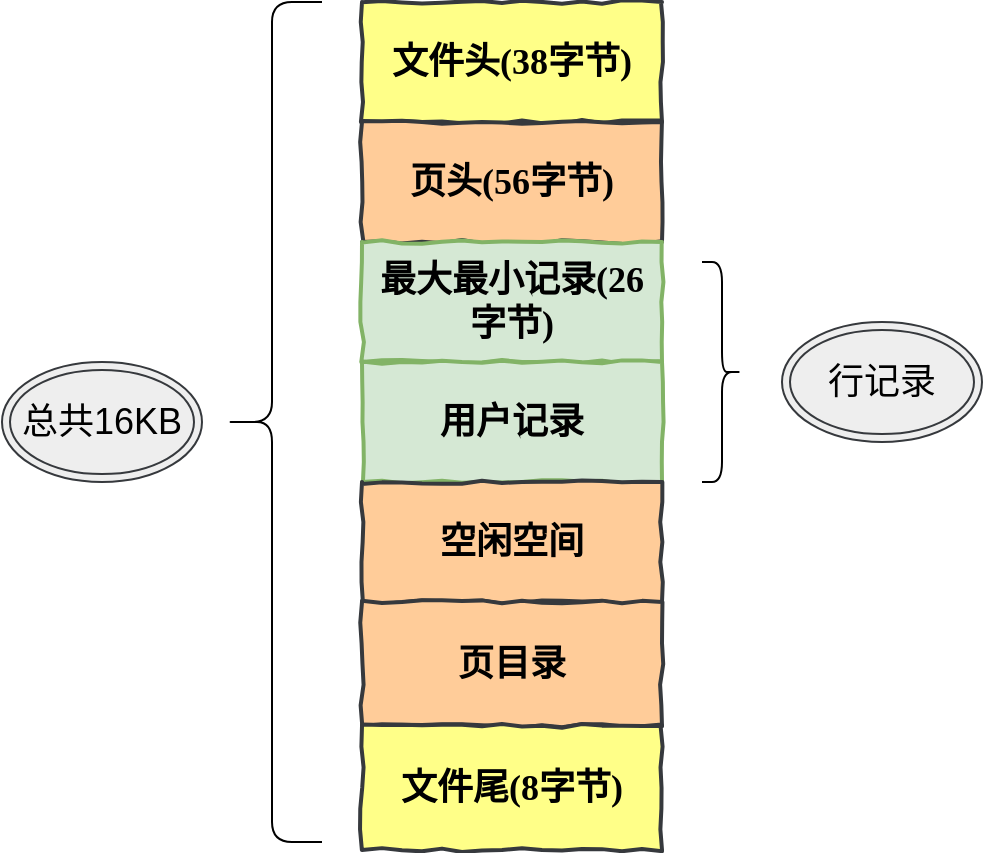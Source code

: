 <mxfile version="13.0.9" type="device"><diagram id="tkps02FquIIN4W_prVn7" name="第 1 页"><mxGraphModel dx="793" dy="490" grid="1" gridSize="10" guides="1" tooltips="1" connect="1" arrows="1" fold="1" page="1" pageScale="1" pageWidth="827" pageHeight="1169" math="0" shadow="0"><root><mxCell id="0"/><mxCell id="1" parent="0"/><mxCell id="BrvAg3ExTMQ328Tg_aPC-1" value="文件头(38字节)" style="html=1;whiteSpace=wrap;comic=1;strokeWidth=2;fontFamily=Comic Sans MS;fontStyle=1;fillColor=#ffff88;strokeColor=#36393d;fontSize=18;" vertex="1" parent="1"><mxGeometry x="280" y="90" width="150" height="60" as="geometry"/></mxCell><mxCell id="BrvAg3ExTMQ328Tg_aPC-2" value="页头(56字节)" style="html=1;whiteSpace=wrap;comic=1;strokeWidth=2;fontFamily=Comic Sans MS;fontStyle=1;fontSize=18;fillColor=#ffcc99;strokeColor=#36393d;" vertex="1" parent="1"><mxGeometry x="280" y="150" width="150" height="60" as="geometry"/></mxCell><mxCell id="BrvAg3ExTMQ328Tg_aPC-3" value="最大最小记录(26字节)" style="html=1;whiteSpace=wrap;comic=1;strokeWidth=2;fontFamily=Comic Sans MS;fontStyle=1;fontSize=18;fillColor=#d5e8d4;strokeColor=#82b366;" vertex="1" parent="1"><mxGeometry x="280" y="210" width="150" height="60" as="geometry"/></mxCell><mxCell id="BrvAg3ExTMQ328Tg_aPC-4" value="用户记录" style="html=1;whiteSpace=wrap;comic=1;strokeWidth=2;fontFamily=Comic Sans MS;fontStyle=1;fontSize=18;fillColor=#d5e8d4;strokeColor=#82b366;" vertex="1" parent="1"><mxGeometry x="280" y="270" width="150" height="60" as="geometry"/></mxCell><mxCell id="BrvAg3ExTMQ328Tg_aPC-5" value="空闲空间" style="html=1;whiteSpace=wrap;comic=1;strokeWidth=2;fontFamily=Comic Sans MS;fontStyle=1;fontSize=18;fillColor=#ffcc99;strokeColor=#36393d;" vertex="1" parent="1"><mxGeometry x="280" y="330" width="150" height="60" as="geometry"/></mxCell><mxCell id="BrvAg3ExTMQ328Tg_aPC-6" value="页目录" style="html=1;whiteSpace=wrap;comic=1;strokeWidth=2;fontFamily=Comic Sans MS;fontStyle=1;fontSize=18;fillColor=#ffcc99;strokeColor=#36393d;" vertex="1" parent="1"><mxGeometry x="280" y="390" width="150" height="62" as="geometry"/></mxCell><mxCell id="BrvAg3ExTMQ328Tg_aPC-8" value="文件尾(8字节)" style="html=1;whiteSpace=wrap;comic=1;strokeWidth=2;fontFamily=Comic Sans MS;fontStyle=1;fontSize=18;fillColor=#ffff88;strokeColor=#36393d;" vertex="1" parent="1"><mxGeometry x="280" y="452" width="150" height="62" as="geometry"/></mxCell><mxCell id="BrvAg3ExTMQ328Tg_aPC-9" value="" style="shape=curlyBracket;whiteSpace=wrap;html=1;rounded=1;fontSize=18;rotation=-180;" vertex="1" parent="1"><mxGeometry x="450" y="220" width="20" height="110" as="geometry"/></mxCell><mxCell id="BrvAg3ExTMQ328Tg_aPC-10" value="行记录" style="ellipse;shape=doubleEllipse;whiteSpace=wrap;html=1;fontSize=18;fillColor=#eeeeee;strokeColor=#36393d;" vertex="1" parent="1"><mxGeometry x="490" y="250" width="100" height="60" as="geometry"/></mxCell><mxCell id="BrvAg3ExTMQ328Tg_aPC-11" value="" style="shape=curlyBracket;whiteSpace=wrap;html=1;rounded=1;fontSize=18;" vertex="1" parent="1"><mxGeometry x="210" y="90" width="50" height="420" as="geometry"/></mxCell><mxCell id="BrvAg3ExTMQ328Tg_aPC-12" value="总共16KB" style="ellipse;shape=doubleEllipse;whiteSpace=wrap;html=1;fontSize=18;fillColor=#eeeeee;strokeColor=#36393d;" vertex="1" parent="1"><mxGeometry x="100" y="270" width="100" height="60" as="geometry"/></mxCell></root></mxGraphModel></diagram></mxfile>